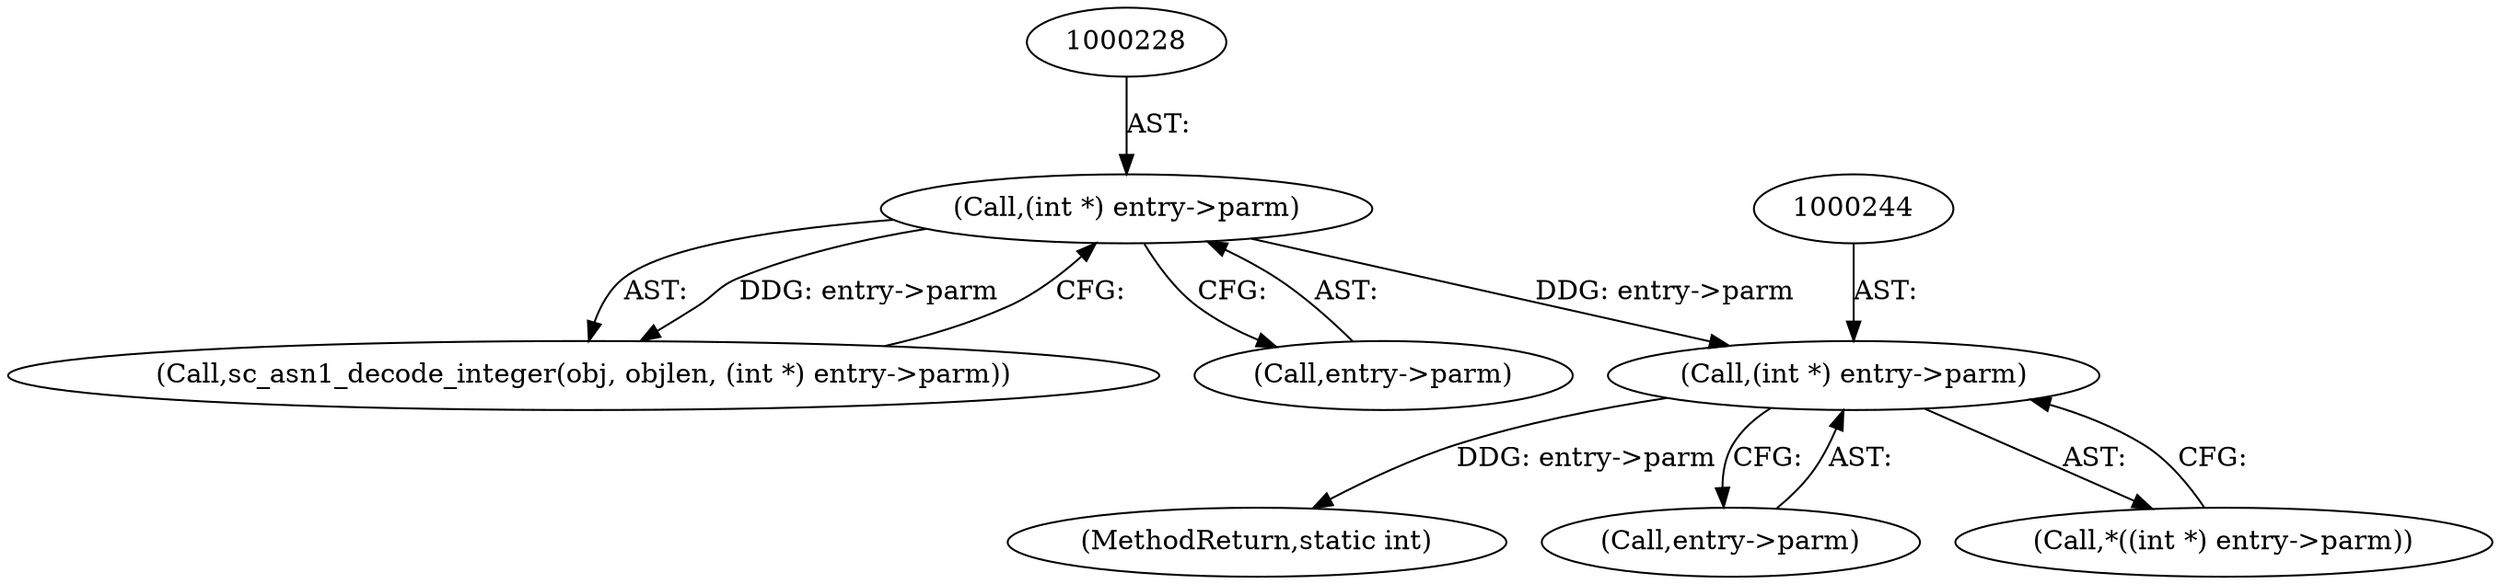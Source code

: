 digraph "0_OpenSC_a3fc7693f3a035a8a7921cffb98432944bb42740@pointer" {
"1000243" [label="(Call,(int *) entry->parm)"];
"1000227" [label="(Call,(int *) entry->parm)"];
"1000227" [label="(Call,(int *) entry->parm)"];
"1000224" [label="(Call,sc_asn1_decode_integer(obj, objlen, (int *) entry->parm))"];
"1000229" [label="(Call,entry->parm)"];
"1000243" [label="(Call,(int *) entry->parm)"];
"1000770" [label="(MethodReturn,static int)"];
"1000245" [label="(Call,entry->parm)"];
"1000242" [label="(Call,*((int *) entry->parm))"];
"1000243" -> "1000242"  [label="AST: "];
"1000243" -> "1000245"  [label="CFG: "];
"1000244" -> "1000243"  [label="AST: "];
"1000245" -> "1000243"  [label="AST: "];
"1000242" -> "1000243"  [label="CFG: "];
"1000243" -> "1000770"  [label="DDG: entry->parm"];
"1000227" -> "1000243"  [label="DDG: entry->parm"];
"1000227" -> "1000224"  [label="AST: "];
"1000227" -> "1000229"  [label="CFG: "];
"1000228" -> "1000227"  [label="AST: "];
"1000229" -> "1000227"  [label="AST: "];
"1000224" -> "1000227"  [label="CFG: "];
"1000227" -> "1000224"  [label="DDG: entry->parm"];
}
